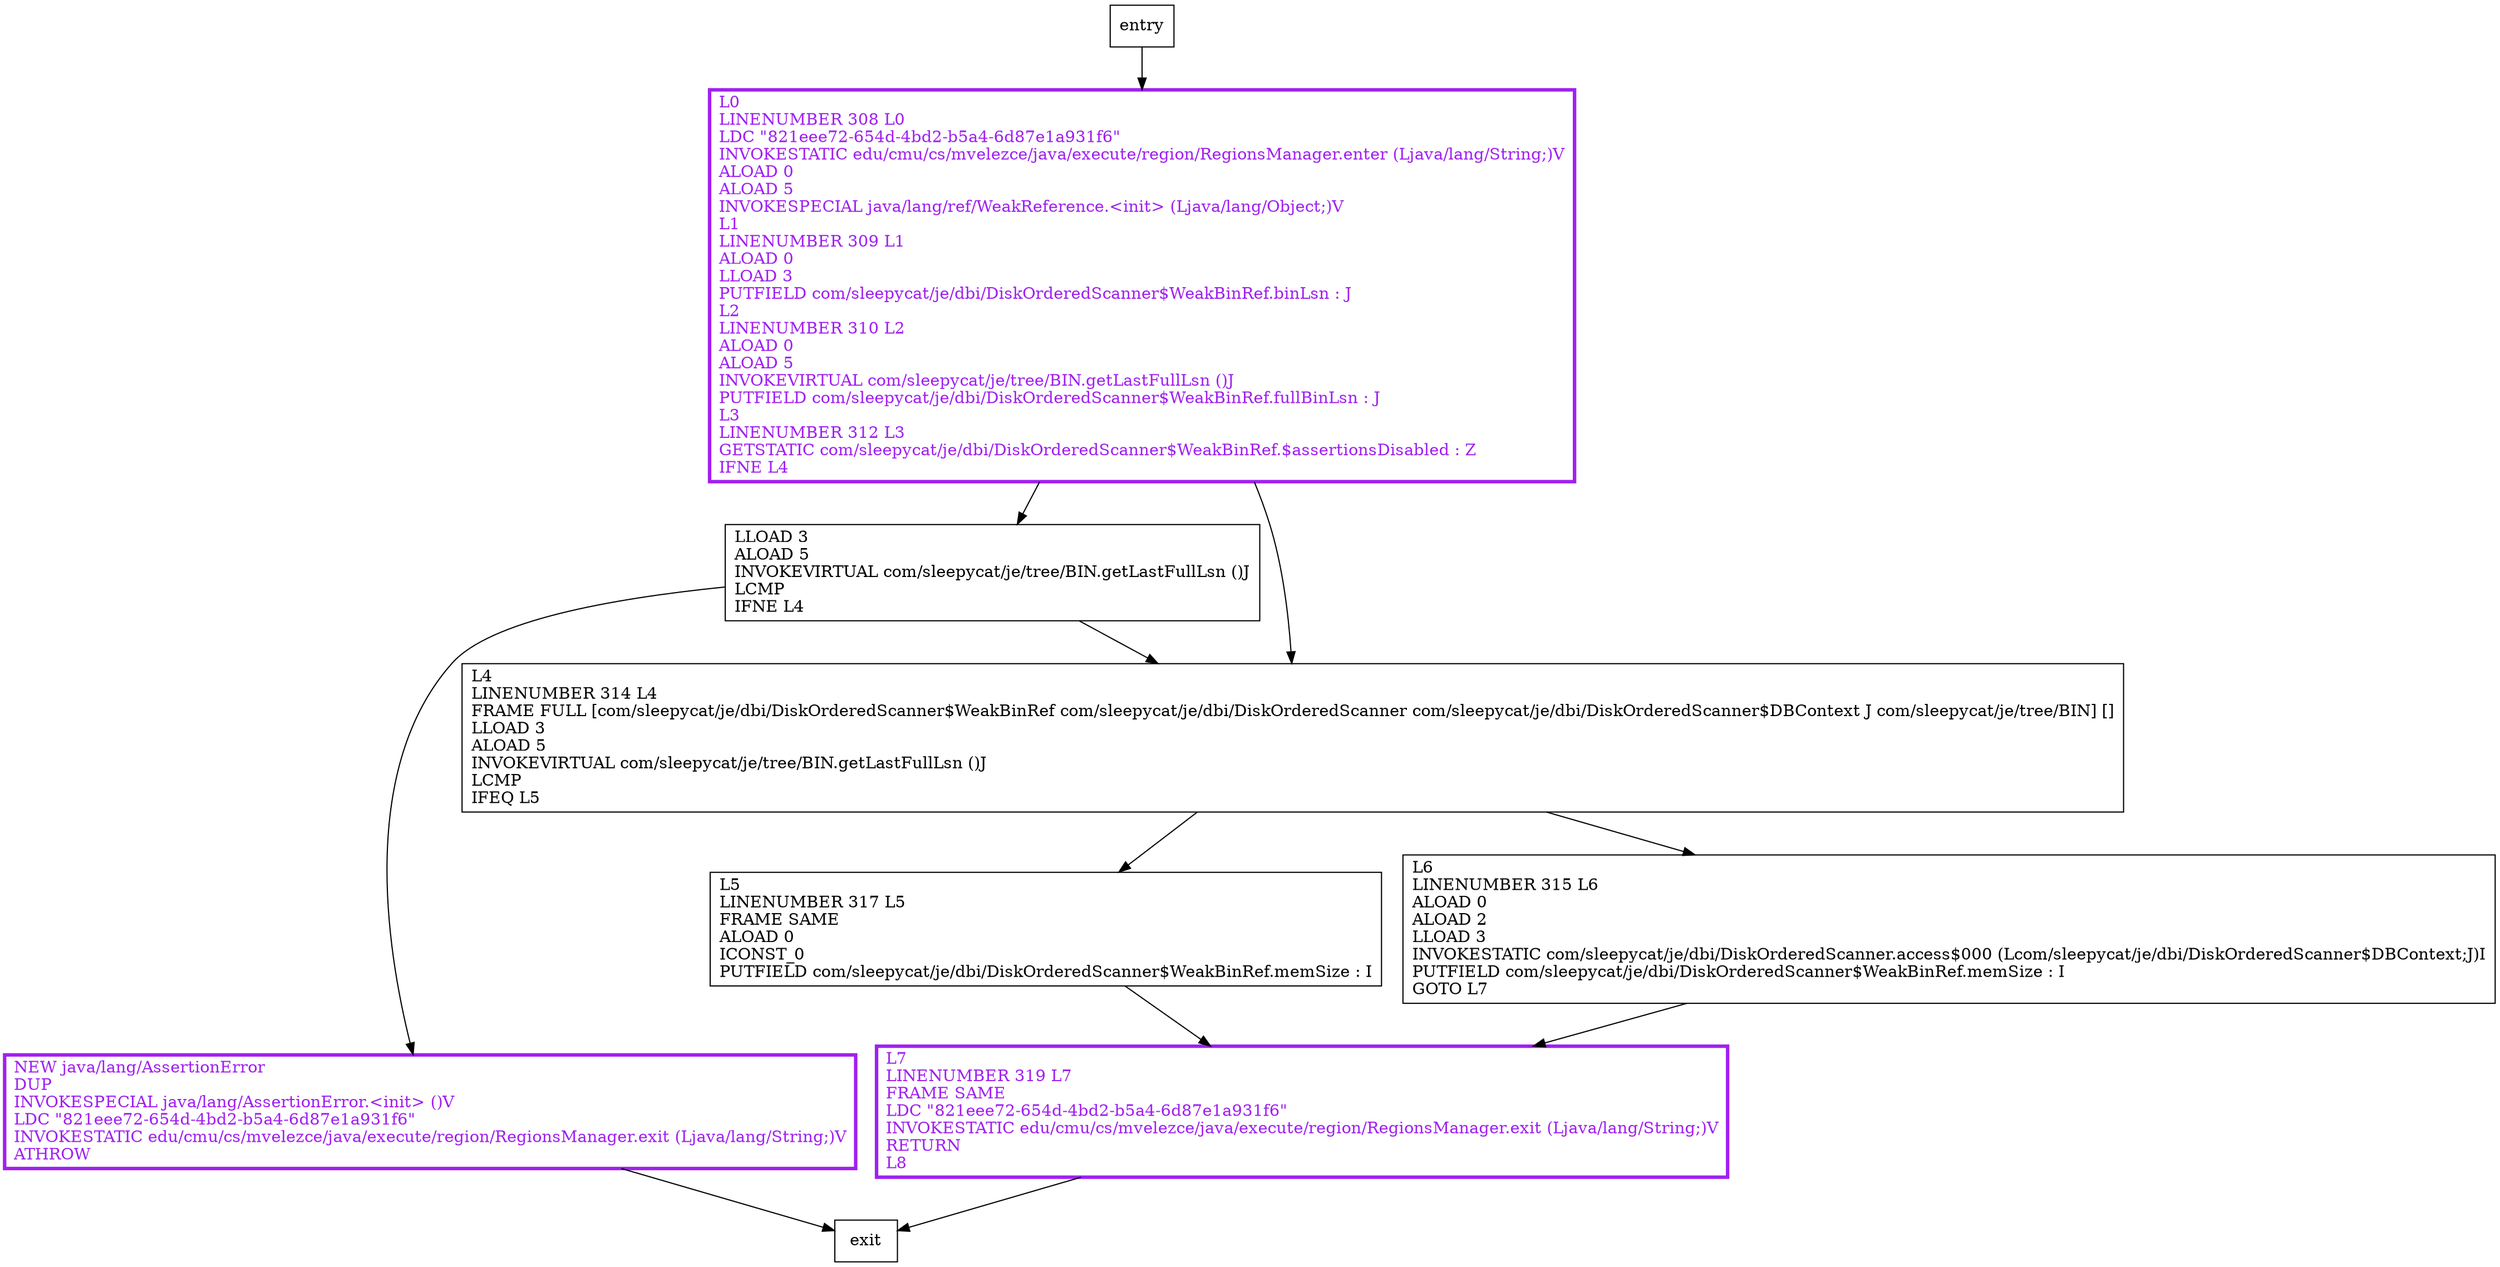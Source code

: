 digraph <init> {
node [shape=record];
658458969 [label="LLOAD 3\lALOAD 5\lINVOKEVIRTUAL com/sleepycat/je/tree/BIN.getLastFullLsn ()J\lLCMP\lIFNE L4\l"];
1449426053 [label="NEW java/lang/AssertionError\lDUP\lINVOKESPECIAL java/lang/AssertionError.\<init\> ()V\lLDC \"821eee72-654d-4bd2-b5a4-6d87e1a931f6\"\lINVOKESTATIC edu/cmu/cs/mvelezce/java/execute/region/RegionsManager.exit (Ljava/lang/String;)V\lATHROW\l"];
746921978 [label="L4\lLINENUMBER 314 L4\lFRAME FULL [com/sleepycat/je/dbi/DiskOrderedScanner$WeakBinRef com/sleepycat/je/dbi/DiskOrderedScanner com/sleepycat/je/dbi/DiskOrderedScanner$DBContext J com/sleepycat/je/tree/BIN] []\lLLOAD 3\lALOAD 5\lINVOKEVIRTUAL com/sleepycat/je/tree/BIN.getLastFullLsn ()J\lLCMP\lIFEQ L5\l"];
1600566696 [label="L0\lLINENUMBER 308 L0\lLDC \"821eee72-654d-4bd2-b5a4-6d87e1a931f6\"\lINVOKESTATIC edu/cmu/cs/mvelezce/java/execute/region/RegionsManager.enter (Ljava/lang/String;)V\lALOAD 0\lALOAD 5\lINVOKESPECIAL java/lang/ref/WeakReference.\<init\> (Ljava/lang/Object;)V\lL1\lLINENUMBER 309 L1\lALOAD 0\lLLOAD 3\lPUTFIELD com/sleepycat/je/dbi/DiskOrderedScanner$WeakBinRef.binLsn : J\lL2\lLINENUMBER 310 L2\lALOAD 0\lALOAD 5\lINVOKEVIRTUAL com/sleepycat/je/tree/BIN.getLastFullLsn ()J\lPUTFIELD com/sleepycat/je/dbi/DiskOrderedScanner$WeakBinRef.fullBinLsn : J\lL3\lLINENUMBER 312 L3\lGETSTATIC com/sleepycat/je/dbi/DiskOrderedScanner$WeakBinRef.$assertionsDisabled : Z\lIFNE L4\l"];
1695746422 [label="L7\lLINENUMBER 319 L7\lFRAME SAME\lLDC \"821eee72-654d-4bd2-b5a4-6d87e1a931f6\"\lINVOKESTATIC edu/cmu/cs/mvelezce/java/execute/region/RegionsManager.exit (Ljava/lang/String;)V\lRETURN\lL8\l"];
1011173396 [label="L5\lLINENUMBER 317 L5\lFRAME SAME\lALOAD 0\lICONST_0\lPUTFIELD com/sleepycat/je/dbi/DiskOrderedScanner$WeakBinRef.memSize : I\l"];
943450793 [label="L6\lLINENUMBER 315 L6\lALOAD 0\lALOAD 2\lLLOAD 3\lINVOKESTATIC com/sleepycat/je/dbi/DiskOrderedScanner.access$000 (Lcom/sleepycat/je/dbi/DiskOrderedScanner$DBContext;J)I\lPUTFIELD com/sleepycat/je/dbi/DiskOrderedScanner$WeakBinRef.memSize : I\lGOTO L7\l"];
entry;
exit;
entry -> 1600566696
658458969 -> 1449426053
658458969 -> 746921978
1449426053 -> exit
746921978 -> 1011173396
746921978 -> 943450793
1600566696 -> 658458969
1600566696 -> 746921978
1695746422 -> exit
1011173396 -> 1695746422
943450793 -> 1695746422
1449426053[fontcolor="purple", penwidth=3, color="purple"];
1600566696[fontcolor="purple", penwidth=3, color="purple"];
1695746422[fontcolor="purple", penwidth=3, color="purple"];
}
